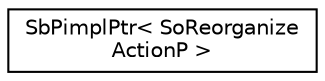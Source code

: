 digraph "Graphical Class Hierarchy"
{
 // LATEX_PDF_SIZE
  edge [fontname="Helvetica",fontsize="10",labelfontname="Helvetica",labelfontsize="10"];
  node [fontname="Helvetica",fontsize="10",shape=record];
  rankdir="LR";
  Node0 [label="SbPimplPtr\< SoReorganize\lActionP \>",height=0.2,width=0.4,color="black", fillcolor="white", style="filled",URL="$classSbPimplPtr.html",tooltip=" "];
}
